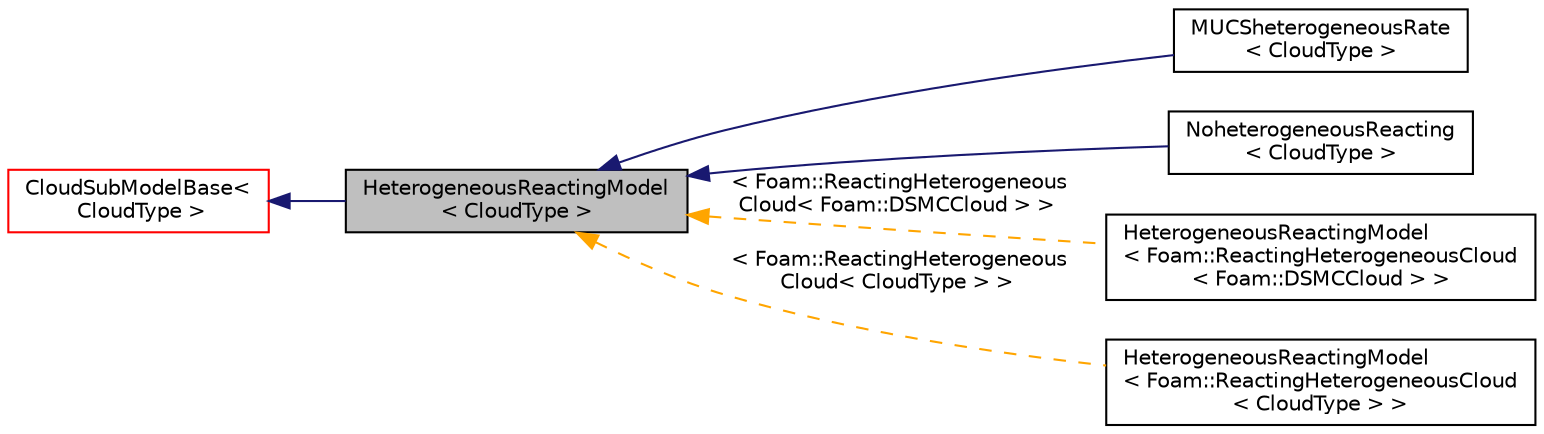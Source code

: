 digraph "HeterogeneousReactingModel&lt; CloudType &gt;"
{
  bgcolor="transparent";
  edge [fontname="Helvetica",fontsize="10",labelfontname="Helvetica",labelfontsize="10"];
  node [fontname="Helvetica",fontsize="10",shape=record];
  rankdir="LR";
  Node1 [label="HeterogeneousReactingModel\l\< CloudType \>",height=0.2,width=0.4,color="black", fillcolor="grey75", style="filled" fontcolor="black"];
  Node2 -> Node1 [dir="back",color="midnightblue",fontsize="10",style="solid",fontname="Helvetica"];
  Node2 [label="CloudSubModelBase\<\l CloudType \>",height=0.2,width=0.4,color="red",URL="$classFoam_1_1CloudSubModelBase.html",tooltip="Base class for cloud sub-models. "];
  Node1 -> Node3 [dir="back",color="midnightblue",fontsize="10",style="solid",fontname="Helvetica"];
  Node3 [label="MUCSheterogeneousRate\l\< CloudType \>",height=0.2,width=0.4,color="black",URL="$classFoam_1_1MUCSheterogeneousRate.html",tooltip="Heteregeneous noncatalytic reaction MUCS approach. Reference: D. Papanastassiou and G..."];
  Node1 -> Node4 [dir="back",color="midnightblue",fontsize="10",style="solid",fontname="Helvetica"];
  Node4 [label="NoheterogeneousReacting\l\< CloudType \>",height=0.2,width=0.4,color="black",URL="$classFoam_1_1NoheterogeneousReacting.html",tooltip="Dummy surface reaction model for &#39;none&#39;. "];
  Node1 -> Node5 [dir="back",color="orange",fontsize="10",style="dashed",label=" \< Foam::ReactingHeterogeneous\lCloud\< Foam::DSMCCloud \> \>" ,fontname="Helvetica"];
  Node5 [label="HeterogeneousReactingModel\l\< Foam::ReactingHeterogeneousCloud\l\< Foam::DSMCCloud \> \>",height=0.2,width=0.4,color="black",URL="$classFoam_1_1HeterogeneousReactingModel.html"];
  Node1 -> Node6 [dir="back",color="orange",fontsize="10",style="dashed",label=" \< Foam::ReactingHeterogeneous\lCloud\< CloudType \> \>" ,fontname="Helvetica"];
  Node6 [label="HeterogeneousReactingModel\l\< Foam::ReactingHeterogeneousCloud\l\< CloudType \> \>",height=0.2,width=0.4,color="black",URL="$classFoam_1_1HeterogeneousReactingModel.html"];
}
